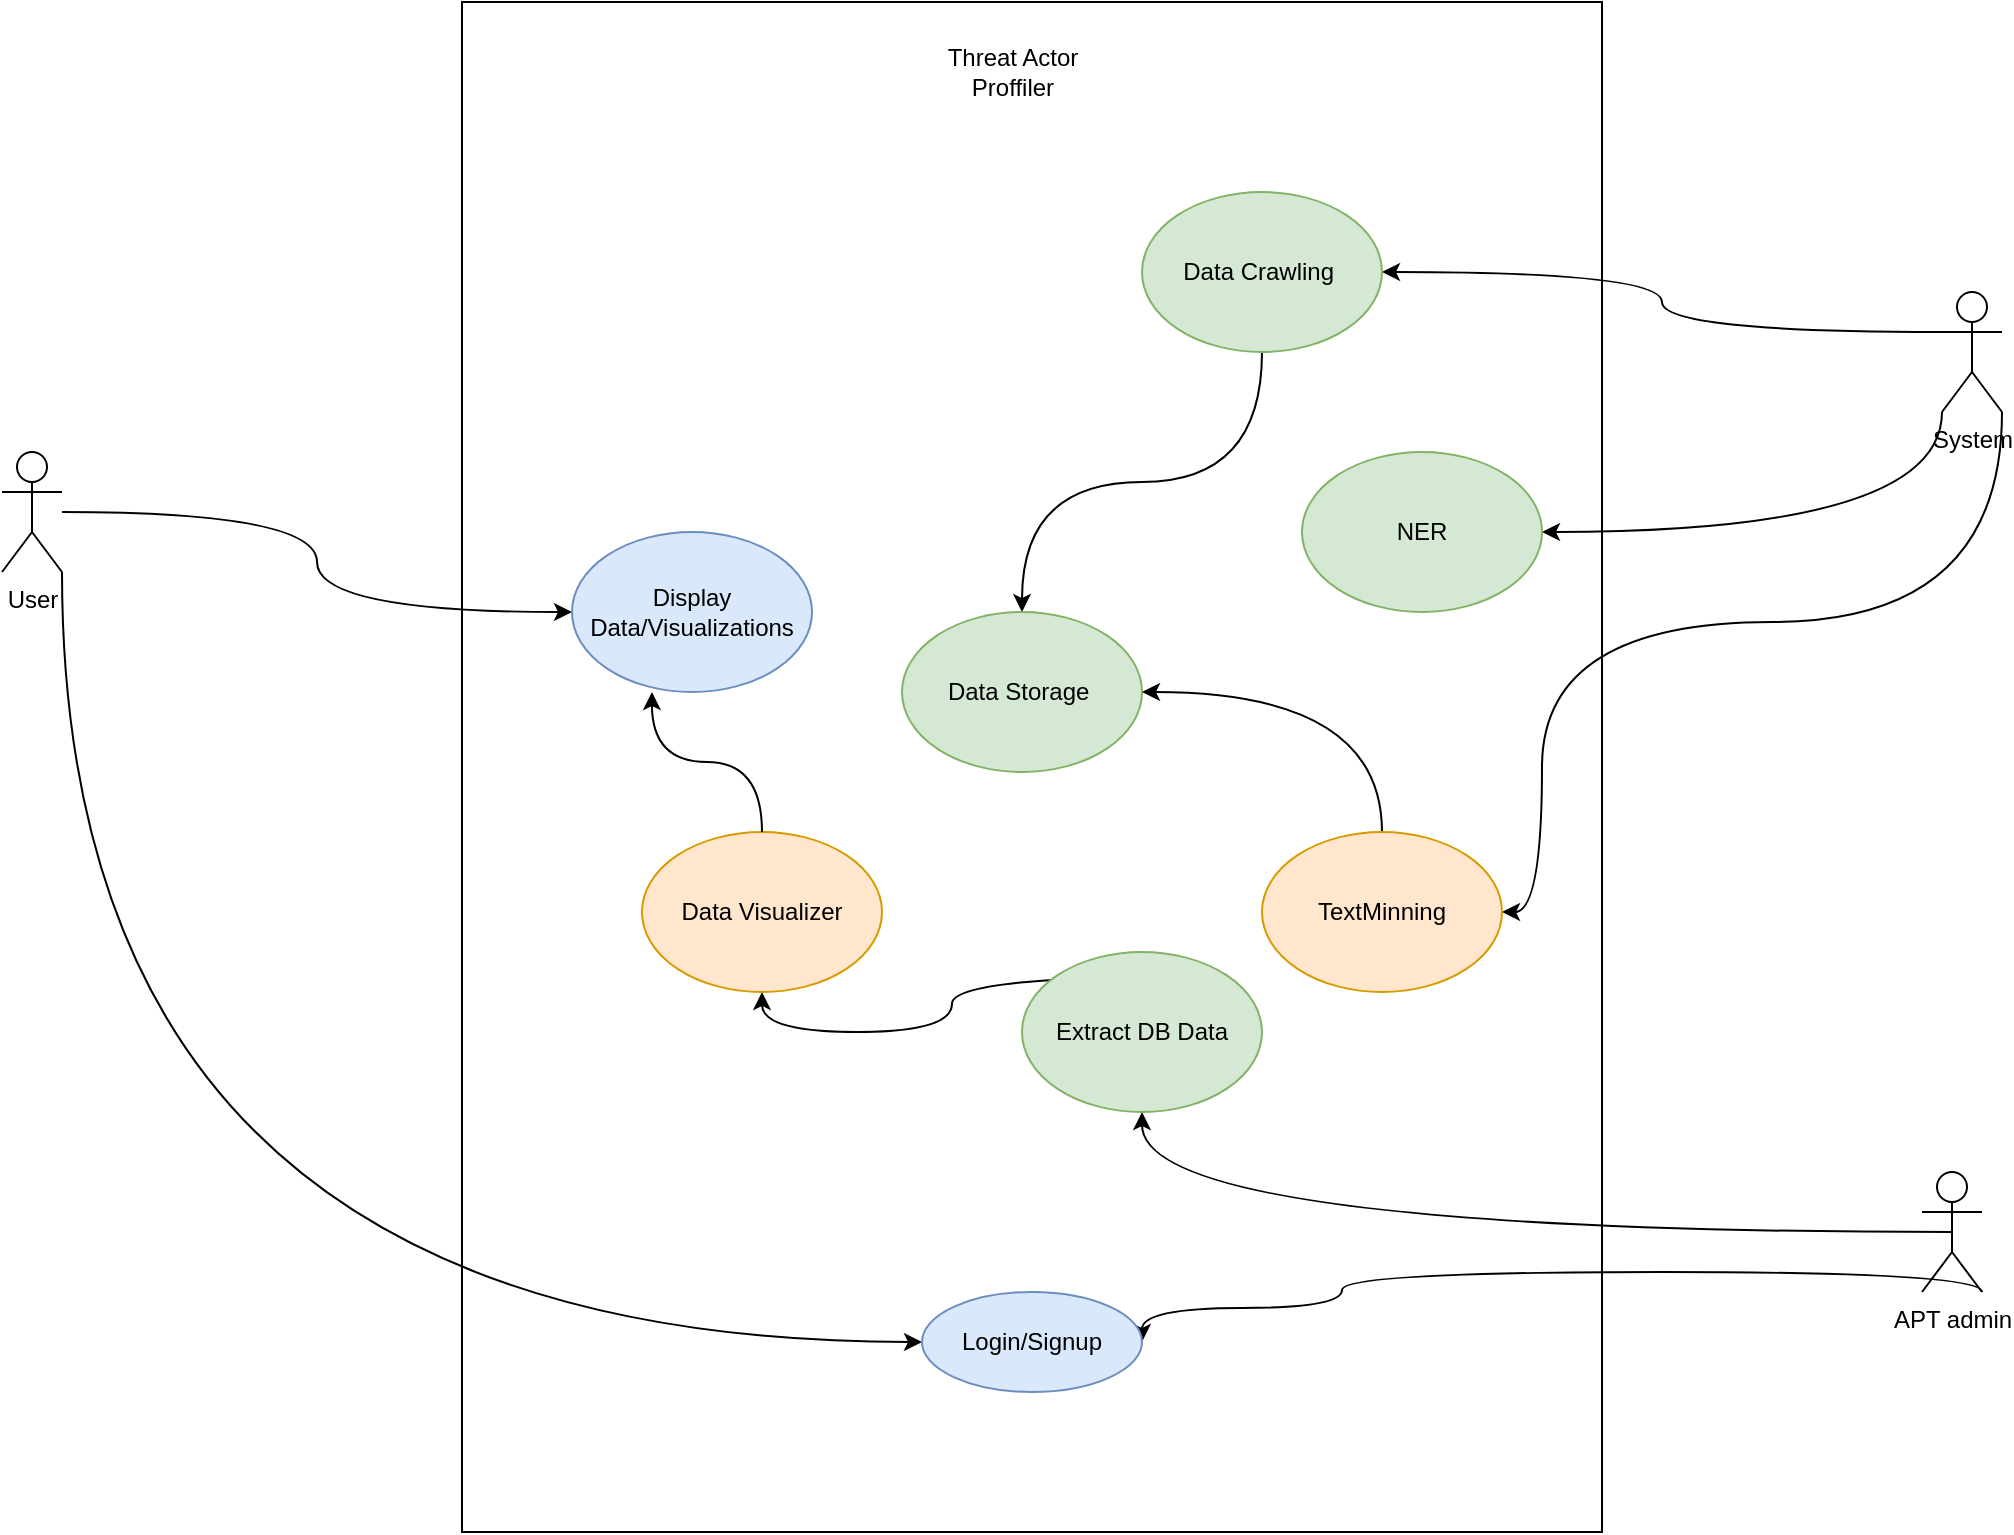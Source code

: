 <mxfile version="24.8.6">
  <diagram name="Page-1" id="xbT5BskGB0u6IHnXZWMM">
    <mxGraphModel dx="1764" dy="1009" grid="1" gridSize="10" guides="1" tooltips="1" connect="1" arrows="1" fold="1" page="1" pageScale="1" pageWidth="850" pageHeight="1100" math="0" shadow="0">
      <root>
        <mxCell id="0" />
        <mxCell id="1" parent="0" />
        <mxCell id="ZVTj0f0esIPfY4CdwXdH-2" value="" style="rounded=0;whiteSpace=wrap;html=1;" parent="1" vertex="1">
          <mxGeometry x="250" y="345" width="570" height="765" as="geometry" />
        </mxCell>
        <mxCell id="ZVTj0f0esIPfY4CdwXdH-3" value="Threat Actor Proffiler" style="text;html=1;align=center;verticalAlign=middle;whiteSpace=wrap;rounded=0;" parent="1" vertex="1">
          <mxGeometry x="477.5" y="350" width="95" height="60" as="geometry" />
        </mxCell>
        <mxCell id="a_DMhfQyXeDXOclndEQ3-6" style="edgeStyle=orthogonalEdgeStyle;rounded=0;orthogonalLoop=1;jettySize=auto;html=1;exitX=1;exitY=1;exitDx=0;exitDy=0;exitPerimeter=0;curved=1;" parent="1" source="ZVTj0f0esIPfY4CdwXdH-11" target="ZVTj0f0esIPfY4CdwXdH-37" edge="1">
          <mxGeometry relative="1" as="geometry">
            <Array as="points">
              <mxPoint x="1020" y="655" />
              <mxPoint x="790" y="655" />
              <mxPoint x="790" y="800" />
            </Array>
          </mxGeometry>
        </mxCell>
        <mxCell id="47-ydXbKoMU7Fl0iP_rG-6" style="edgeStyle=orthogonalEdgeStyle;rounded=0;orthogonalLoop=1;jettySize=auto;html=1;exitX=0;exitY=1;exitDx=0;exitDy=0;exitPerimeter=0;entryX=1;entryY=0.5;entryDx=0;entryDy=0;curved=1;" edge="1" parent="1" source="ZVTj0f0esIPfY4CdwXdH-11" target="DhcHxbXja6SyQXugLb8V-11">
          <mxGeometry relative="1" as="geometry" />
        </mxCell>
        <mxCell id="47-ydXbKoMU7Fl0iP_rG-7" style="edgeStyle=orthogonalEdgeStyle;rounded=0;orthogonalLoop=1;jettySize=auto;html=1;exitX=0;exitY=0.333;exitDx=0;exitDy=0;exitPerimeter=0;entryX=1;entryY=0.5;entryDx=0;entryDy=0;curved=1;" edge="1" parent="1" source="ZVTj0f0esIPfY4CdwXdH-11" target="ZVTj0f0esIPfY4CdwXdH-24">
          <mxGeometry relative="1" as="geometry" />
        </mxCell>
        <mxCell id="ZVTj0f0esIPfY4CdwXdH-11" value="System" style="shape=umlActor;verticalLabelPosition=bottom;verticalAlign=top;html=1;outlineConnect=0;" parent="1" vertex="1">
          <mxGeometry x="990" y="490" width="30" height="60" as="geometry" />
        </mxCell>
        <mxCell id="47-ydXbKoMU7Fl0iP_rG-3" style="edgeStyle=orthogonalEdgeStyle;rounded=0;orthogonalLoop=1;jettySize=auto;html=1;curved=1;" edge="1" parent="1" source="ZVTj0f0esIPfY4CdwXdH-22" target="ZVTj0f0esIPfY4CdwXdH-39">
          <mxGeometry relative="1" as="geometry" />
        </mxCell>
        <mxCell id="47-ydXbKoMU7Fl0iP_rG-5" style="edgeStyle=orthogonalEdgeStyle;rounded=0;orthogonalLoop=1;jettySize=auto;html=1;exitX=1;exitY=1;exitDx=0;exitDy=0;exitPerimeter=0;entryX=0;entryY=0.5;entryDx=0;entryDy=0;curved=1;" edge="1" parent="1" source="ZVTj0f0esIPfY4CdwXdH-22" target="ZVTj0f0esIPfY4CdwXdH-28">
          <mxGeometry relative="1" as="geometry" />
        </mxCell>
        <mxCell id="ZVTj0f0esIPfY4CdwXdH-22" value="User" style="shape=umlActor;verticalLabelPosition=bottom;verticalAlign=top;html=1;outlineConnect=0;" parent="1" vertex="1">
          <mxGeometry x="20" y="570" width="30" height="60" as="geometry" />
        </mxCell>
        <mxCell id="a_DMhfQyXeDXOclndEQ3-8" style="edgeStyle=orthogonalEdgeStyle;rounded=0;orthogonalLoop=1;jettySize=auto;html=1;exitX=0.5;exitY=0.5;exitDx=0;exitDy=0;exitPerimeter=0;curved=1;" parent="1" source="ZVTj0f0esIPfY4CdwXdH-23" target="ZVTj0f0esIPfY4CdwXdH-32" edge="1">
          <mxGeometry relative="1" as="geometry" />
        </mxCell>
        <mxCell id="a_DMhfQyXeDXOclndEQ3-11" style="edgeStyle=orthogonalEdgeStyle;rounded=0;orthogonalLoop=1;jettySize=auto;html=1;exitX=1;exitY=1;exitDx=0;exitDy=0;exitPerimeter=0;entryX=1;entryY=0.5;entryDx=0;entryDy=0;curved=1;" parent="1" source="ZVTj0f0esIPfY4CdwXdH-23" target="ZVTj0f0esIPfY4CdwXdH-28" edge="1">
          <mxGeometry relative="1" as="geometry">
            <Array as="points">
              <mxPoint x="1010" y="980" />
              <mxPoint x="690" y="980" />
              <mxPoint x="690" y="998" />
              <mxPoint x="590" y="998" />
            </Array>
          </mxGeometry>
        </mxCell>
        <mxCell id="ZVTj0f0esIPfY4CdwXdH-23" value="APT admin" style="shape=umlActor;verticalLabelPosition=bottom;verticalAlign=top;html=1;outlineConnect=0;" parent="1" vertex="1">
          <mxGeometry x="980" y="930" width="30" height="60" as="geometry" />
        </mxCell>
        <mxCell id="ZVTj0f0esIPfY4CdwXdH-27" value="" style="edgeStyle=orthogonalEdgeStyle;rounded=0;orthogonalLoop=1;jettySize=auto;html=1;curved=1;" parent="1" source="ZVTj0f0esIPfY4CdwXdH-24" target="ZVTj0f0esIPfY4CdwXdH-26" edge="1">
          <mxGeometry relative="1" as="geometry" />
        </mxCell>
        <mxCell id="ZVTj0f0esIPfY4CdwXdH-24" value="Data Crawling&amp;nbsp;" style="ellipse;whiteSpace=wrap;html=1;fillColor=#d5e8d4;strokeColor=#82b366;" parent="1" vertex="1">
          <mxGeometry x="590" y="440" width="120" height="80" as="geometry" />
        </mxCell>
        <mxCell id="ZVTj0f0esIPfY4CdwXdH-26" value="Data Storage&amp;nbsp;" style="ellipse;whiteSpace=wrap;html=1;fillColor=#d5e8d4;strokeColor=#82b366;" parent="1" vertex="1">
          <mxGeometry x="470" y="650" width="120" height="80" as="geometry" />
        </mxCell>
        <mxCell id="ZVTj0f0esIPfY4CdwXdH-28" value="Login/Signup" style="ellipse;whiteSpace=wrap;html=1;fillColor=#dae8fc;strokeColor=#6c8ebf;" parent="1" vertex="1">
          <mxGeometry x="480" y="990" width="110" height="50" as="geometry" />
        </mxCell>
        <mxCell id="ZVTj0f0esIPfY4CdwXdH-36" style="edgeStyle=orthogonalEdgeStyle;rounded=0;orthogonalLoop=1;jettySize=auto;html=1;exitX=1;exitY=0;exitDx=0;exitDy=0;entryX=0.5;entryY=1;entryDx=0;entryDy=0;curved=1;" parent="1" source="ZVTj0f0esIPfY4CdwXdH-32" target="ZVTj0f0esIPfY4CdwXdH-34" edge="1">
          <mxGeometry relative="1" as="geometry" />
        </mxCell>
        <mxCell id="ZVTj0f0esIPfY4CdwXdH-32" value="Extract DB Data" style="ellipse;whiteSpace=wrap;html=1;fillColor=#d5e8d4;strokeColor=#82b366;" parent="1" vertex="1">
          <mxGeometry x="530" y="820" width="120" height="80" as="geometry" />
        </mxCell>
        <mxCell id="ZVTj0f0esIPfY4CdwXdH-34" value="Data Visualizer" style="ellipse;whiteSpace=wrap;html=1;fillColor=#ffe6cc;strokeColor=#d79b00;" parent="1" vertex="1">
          <mxGeometry x="340" y="760" width="120" height="80" as="geometry" />
        </mxCell>
        <mxCell id="a_DMhfQyXeDXOclndEQ3-13" style="edgeStyle=orthogonalEdgeStyle;rounded=0;orthogonalLoop=1;jettySize=auto;html=1;exitX=0.5;exitY=0;exitDx=0;exitDy=0;entryX=1;entryY=0.5;entryDx=0;entryDy=0;curved=1;" parent="1" source="ZVTj0f0esIPfY4CdwXdH-37" target="ZVTj0f0esIPfY4CdwXdH-26" edge="1">
          <mxGeometry relative="1" as="geometry" />
        </mxCell>
        <mxCell id="ZVTj0f0esIPfY4CdwXdH-37" value="TextMinning" style="ellipse;whiteSpace=wrap;html=1;fillColor=#ffe6cc;strokeColor=#d79b00;" parent="1" vertex="1">
          <mxGeometry x="650" y="760" width="120" height="80" as="geometry" />
        </mxCell>
        <mxCell id="ZVTj0f0esIPfY4CdwXdH-39" value="Display Data/Visualizations" style="ellipse;whiteSpace=wrap;html=1;fillColor=#dae8fc;strokeColor=#6c8ebf;" parent="1" vertex="1">
          <mxGeometry x="305" y="610" width="120" height="80" as="geometry" />
        </mxCell>
        <mxCell id="ZVTj0f0esIPfY4CdwXdH-40" style="edgeStyle=orthogonalEdgeStyle;rounded=0;orthogonalLoop=1;jettySize=auto;html=1;exitX=0.5;exitY=0;exitDx=0;exitDy=0;entryX=0.333;entryY=1;entryDx=0;entryDy=0;entryPerimeter=0;curved=1;" parent="1" source="ZVTj0f0esIPfY4CdwXdH-34" target="ZVTj0f0esIPfY4CdwXdH-39" edge="1">
          <mxGeometry relative="1" as="geometry" />
        </mxCell>
        <mxCell id="DhcHxbXja6SyQXugLb8V-6" style="edgeStyle=orthogonalEdgeStyle;rounded=0;orthogonalLoop=1;jettySize=auto;html=1;exitX=0.5;exitY=1;exitDx=0;exitDy=0;" parent="1" source="ZVTj0f0esIPfY4CdwXdH-32" target="ZVTj0f0esIPfY4CdwXdH-32" edge="1">
          <mxGeometry relative="1" as="geometry" />
        </mxCell>
        <mxCell id="DhcHxbXja6SyQXugLb8V-11" value="NER" style="ellipse;whiteSpace=wrap;html=1;fillColor=#d5e8d4;strokeColor=#82b366;" parent="1" vertex="1">
          <mxGeometry x="670" y="570" width="120" height="80" as="geometry" />
        </mxCell>
      </root>
    </mxGraphModel>
  </diagram>
</mxfile>
